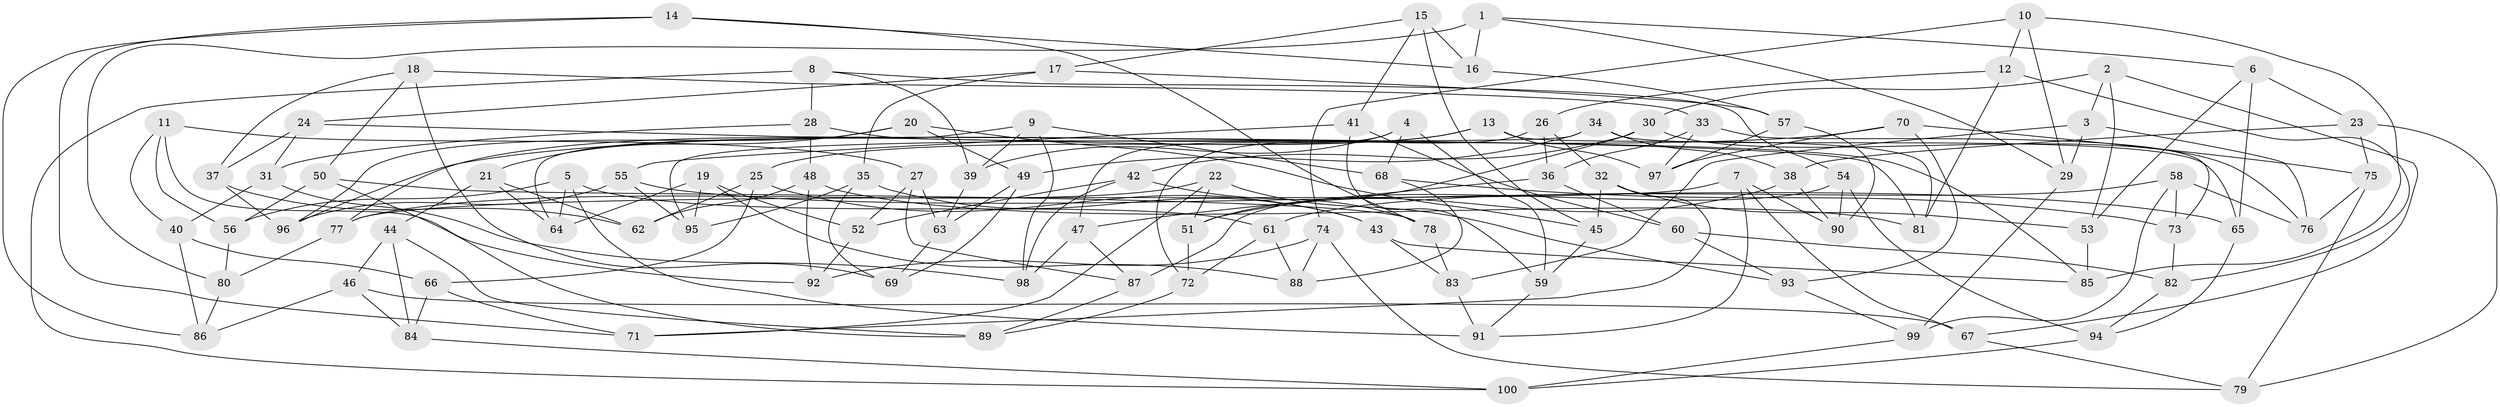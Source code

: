 // coarse degree distribution, {5: 0.22950819672131148, 4: 0.32786885245901637, 6: 0.4098360655737705, 3: 0.03278688524590164}
// Generated by graph-tools (version 1.1) at 2025/38/03/04/25 23:38:18]
// undirected, 100 vertices, 200 edges
graph export_dot {
  node [color=gray90,style=filled];
  1;
  2;
  3;
  4;
  5;
  6;
  7;
  8;
  9;
  10;
  11;
  12;
  13;
  14;
  15;
  16;
  17;
  18;
  19;
  20;
  21;
  22;
  23;
  24;
  25;
  26;
  27;
  28;
  29;
  30;
  31;
  32;
  33;
  34;
  35;
  36;
  37;
  38;
  39;
  40;
  41;
  42;
  43;
  44;
  45;
  46;
  47;
  48;
  49;
  50;
  51;
  52;
  53;
  54;
  55;
  56;
  57;
  58;
  59;
  60;
  61;
  62;
  63;
  64;
  65;
  66;
  67;
  68;
  69;
  70;
  71;
  72;
  73;
  74;
  75;
  76;
  77;
  78;
  79;
  80;
  81;
  82;
  83;
  84;
  85;
  86;
  87;
  88;
  89;
  90;
  91;
  92;
  93;
  94;
  95;
  96;
  97;
  98;
  99;
  100;
  1 -- 29;
  1 -- 80;
  1 -- 6;
  1 -- 16;
  2 -- 30;
  2 -- 67;
  2 -- 53;
  2 -- 3;
  3 -- 29;
  3 -- 83;
  3 -- 76;
  4 -- 47;
  4 -- 68;
  4 -- 59;
  4 -- 39;
  5 -- 91;
  5 -- 64;
  5 -- 56;
  5 -- 61;
  6 -- 53;
  6 -- 65;
  6 -- 23;
  7 -- 91;
  7 -- 67;
  7 -- 90;
  7 -- 77;
  8 -- 28;
  8 -- 39;
  8 -- 100;
  8 -- 54;
  9 -- 64;
  9 -- 98;
  9 -- 68;
  9 -- 39;
  10 -- 29;
  10 -- 12;
  10 -- 85;
  10 -- 74;
  11 -- 40;
  11 -- 92;
  11 -- 56;
  11 -- 27;
  12 -- 82;
  12 -- 81;
  12 -- 26;
  13 -- 77;
  13 -- 81;
  13 -- 97;
  13 -- 25;
  14 -- 71;
  14 -- 16;
  14 -- 86;
  14 -- 78;
  15 -- 41;
  15 -- 45;
  15 -- 16;
  15 -- 17;
  16 -- 57;
  17 -- 57;
  17 -- 35;
  17 -- 24;
  18 -- 33;
  18 -- 50;
  18 -- 69;
  18 -- 37;
  19 -- 88;
  19 -- 52;
  19 -- 95;
  19 -- 64;
  20 -- 21;
  20 -- 45;
  20 -- 96;
  20 -- 49;
  21 -- 62;
  21 -- 44;
  21 -- 64;
  22 -- 71;
  22 -- 77;
  22 -- 93;
  22 -- 51;
  23 -- 75;
  23 -- 79;
  23 -- 38;
  24 -- 81;
  24 -- 37;
  24 -- 31;
  25 -- 62;
  25 -- 43;
  25 -- 66;
  26 -- 72;
  26 -- 36;
  26 -- 32;
  27 -- 87;
  27 -- 52;
  27 -- 63;
  28 -- 31;
  28 -- 48;
  28 -- 85;
  29 -- 99;
  30 -- 76;
  30 -- 51;
  30 -- 42;
  31 -- 40;
  31 -- 98;
  32 -- 71;
  32 -- 45;
  32 -- 53;
  33 -- 97;
  33 -- 36;
  33 -- 73;
  34 -- 95;
  34 -- 38;
  34 -- 65;
  34 -- 49;
  35 -- 69;
  35 -- 43;
  35 -- 95;
  36 -- 60;
  36 -- 47;
  37 -- 62;
  37 -- 96;
  38 -- 51;
  38 -- 90;
  39 -- 63;
  40 -- 86;
  40 -- 66;
  41 -- 59;
  41 -- 55;
  41 -- 60;
  42 -- 98;
  42 -- 52;
  42 -- 78;
  43 -- 85;
  43 -- 83;
  44 -- 89;
  44 -- 46;
  44 -- 84;
  45 -- 59;
  46 -- 86;
  46 -- 84;
  46 -- 67;
  47 -- 98;
  47 -- 87;
  48 -- 81;
  48 -- 92;
  48 -- 62;
  49 -- 63;
  49 -- 69;
  50 -- 89;
  50 -- 78;
  50 -- 56;
  51 -- 72;
  52 -- 92;
  53 -- 85;
  54 -- 90;
  54 -- 94;
  54 -- 87;
  55 -- 95;
  55 -- 65;
  55 -- 96;
  56 -- 80;
  57 -- 97;
  57 -- 90;
  58 -- 61;
  58 -- 73;
  58 -- 99;
  58 -- 76;
  59 -- 91;
  60 -- 82;
  60 -- 93;
  61 -- 72;
  61 -- 88;
  63 -- 69;
  65 -- 94;
  66 -- 71;
  66 -- 84;
  67 -- 79;
  68 -- 88;
  68 -- 73;
  70 -- 93;
  70 -- 96;
  70 -- 97;
  70 -- 75;
  72 -- 89;
  73 -- 82;
  74 -- 79;
  74 -- 88;
  74 -- 92;
  75 -- 76;
  75 -- 79;
  77 -- 80;
  78 -- 83;
  80 -- 86;
  82 -- 94;
  83 -- 91;
  84 -- 100;
  87 -- 89;
  93 -- 99;
  94 -- 100;
  99 -- 100;
}
